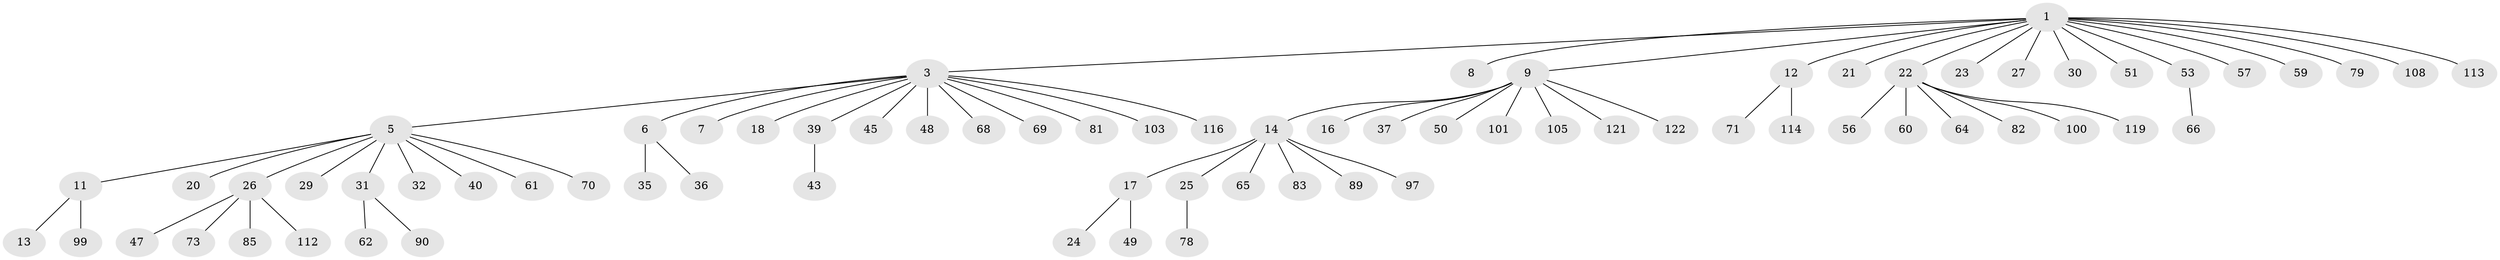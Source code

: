 // original degree distribution, {10: 0.015873015873015872, 8: 0.023809523809523808, 9: 0.015873015873015872, 6: 0.015873015873015872, 2: 0.11904761904761904, 5: 0.03968253968253968, 3: 0.047619047619047616, 1: 0.6904761904761905, 4: 0.031746031746031744}
// Generated by graph-tools (version 1.1) at 2025/18/03/04/25 18:18:18]
// undirected, 75 vertices, 74 edges
graph export_dot {
graph [start="1"]
  node [color=gray90,style=filled];
  1 [super="+2"];
  3 [super="+4"];
  5 [super="+28+106+42+63+41"];
  6 [super="+110+92+55+67+19+33"];
  7 [super="+124"];
  8 [super="+58"];
  9 [super="+10"];
  11;
  12;
  13 [super="+15"];
  14 [super="+95"];
  16;
  17 [super="+44+34"];
  18;
  20;
  21 [super="+104"];
  22 [super="+54+46"];
  23;
  24;
  25;
  26;
  27;
  29;
  30;
  31;
  32;
  35;
  36 [super="+91+38"];
  37;
  39 [super="+72"];
  40;
  43;
  45;
  47;
  48;
  49;
  50;
  51 [super="+109"];
  53;
  56;
  57 [super="+115+111+93+76"];
  59;
  60;
  61;
  62;
  64;
  65;
  66;
  68;
  69;
  70;
  71;
  73;
  78;
  79;
  81 [super="+96+86+98"];
  82 [super="+117"];
  83;
  85;
  89;
  90;
  97;
  99;
  100;
  101;
  103;
  105;
  108;
  112;
  113;
  114;
  116;
  119 [super="+120"];
  121;
  122;
  1 -- 12;
  1 -- 21;
  1 -- 27;
  1 -- 30;
  1 -- 51;
  1 -- 53;
  1 -- 59;
  1 -- 108;
  1 -- 113;
  1 -- 3;
  1 -- 8;
  1 -- 9;
  1 -- 79;
  1 -- 22;
  1 -- 23;
  1 -- 57;
  3 -- 5;
  3 -- 45;
  3 -- 48;
  3 -- 68;
  3 -- 81;
  3 -- 103;
  3 -- 116;
  3 -- 18;
  3 -- 7;
  3 -- 69;
  3 -- 6;
  3 -- 39;
  5 -- 11;
  5 -- 20;
  5 -- 26;
  5 -- 40;
  5 -- 32;
  5 -- 61;
  5 -- 70;
  5 -- 29;
  5 -- 31;
  6 -- 35;
  6 -- 36;
  9 -- 14;
  9 -- 37;
  9 -- 101;
  9 -- 122;
  9 -- 16;
  9 -- 105;
  9 -- 50;
  9 -- 121;
  11 -- 13;
  11 -- 99;
  12 -- 71;
  12 -- 114;
  14 -- 17;
  14 -- 25;
  14 -- 65;
  14 -- 83;
  14 -- 89;
  14 -- 97;
  17 -- 24;
  17 -- 49;
  22 -- 56;
  22 -- 82;
  22 -- 64;
  22 -- 100;
  22 -- 119;
  22 -- 60;
  25 -- 78;
  26 -- 47;
  26 -- 73;
  26 -- 85;
  26 -- 112;
  31 -- 62;
  31 -- 90;
  39 -- 43;
  53 -- 66;
}

